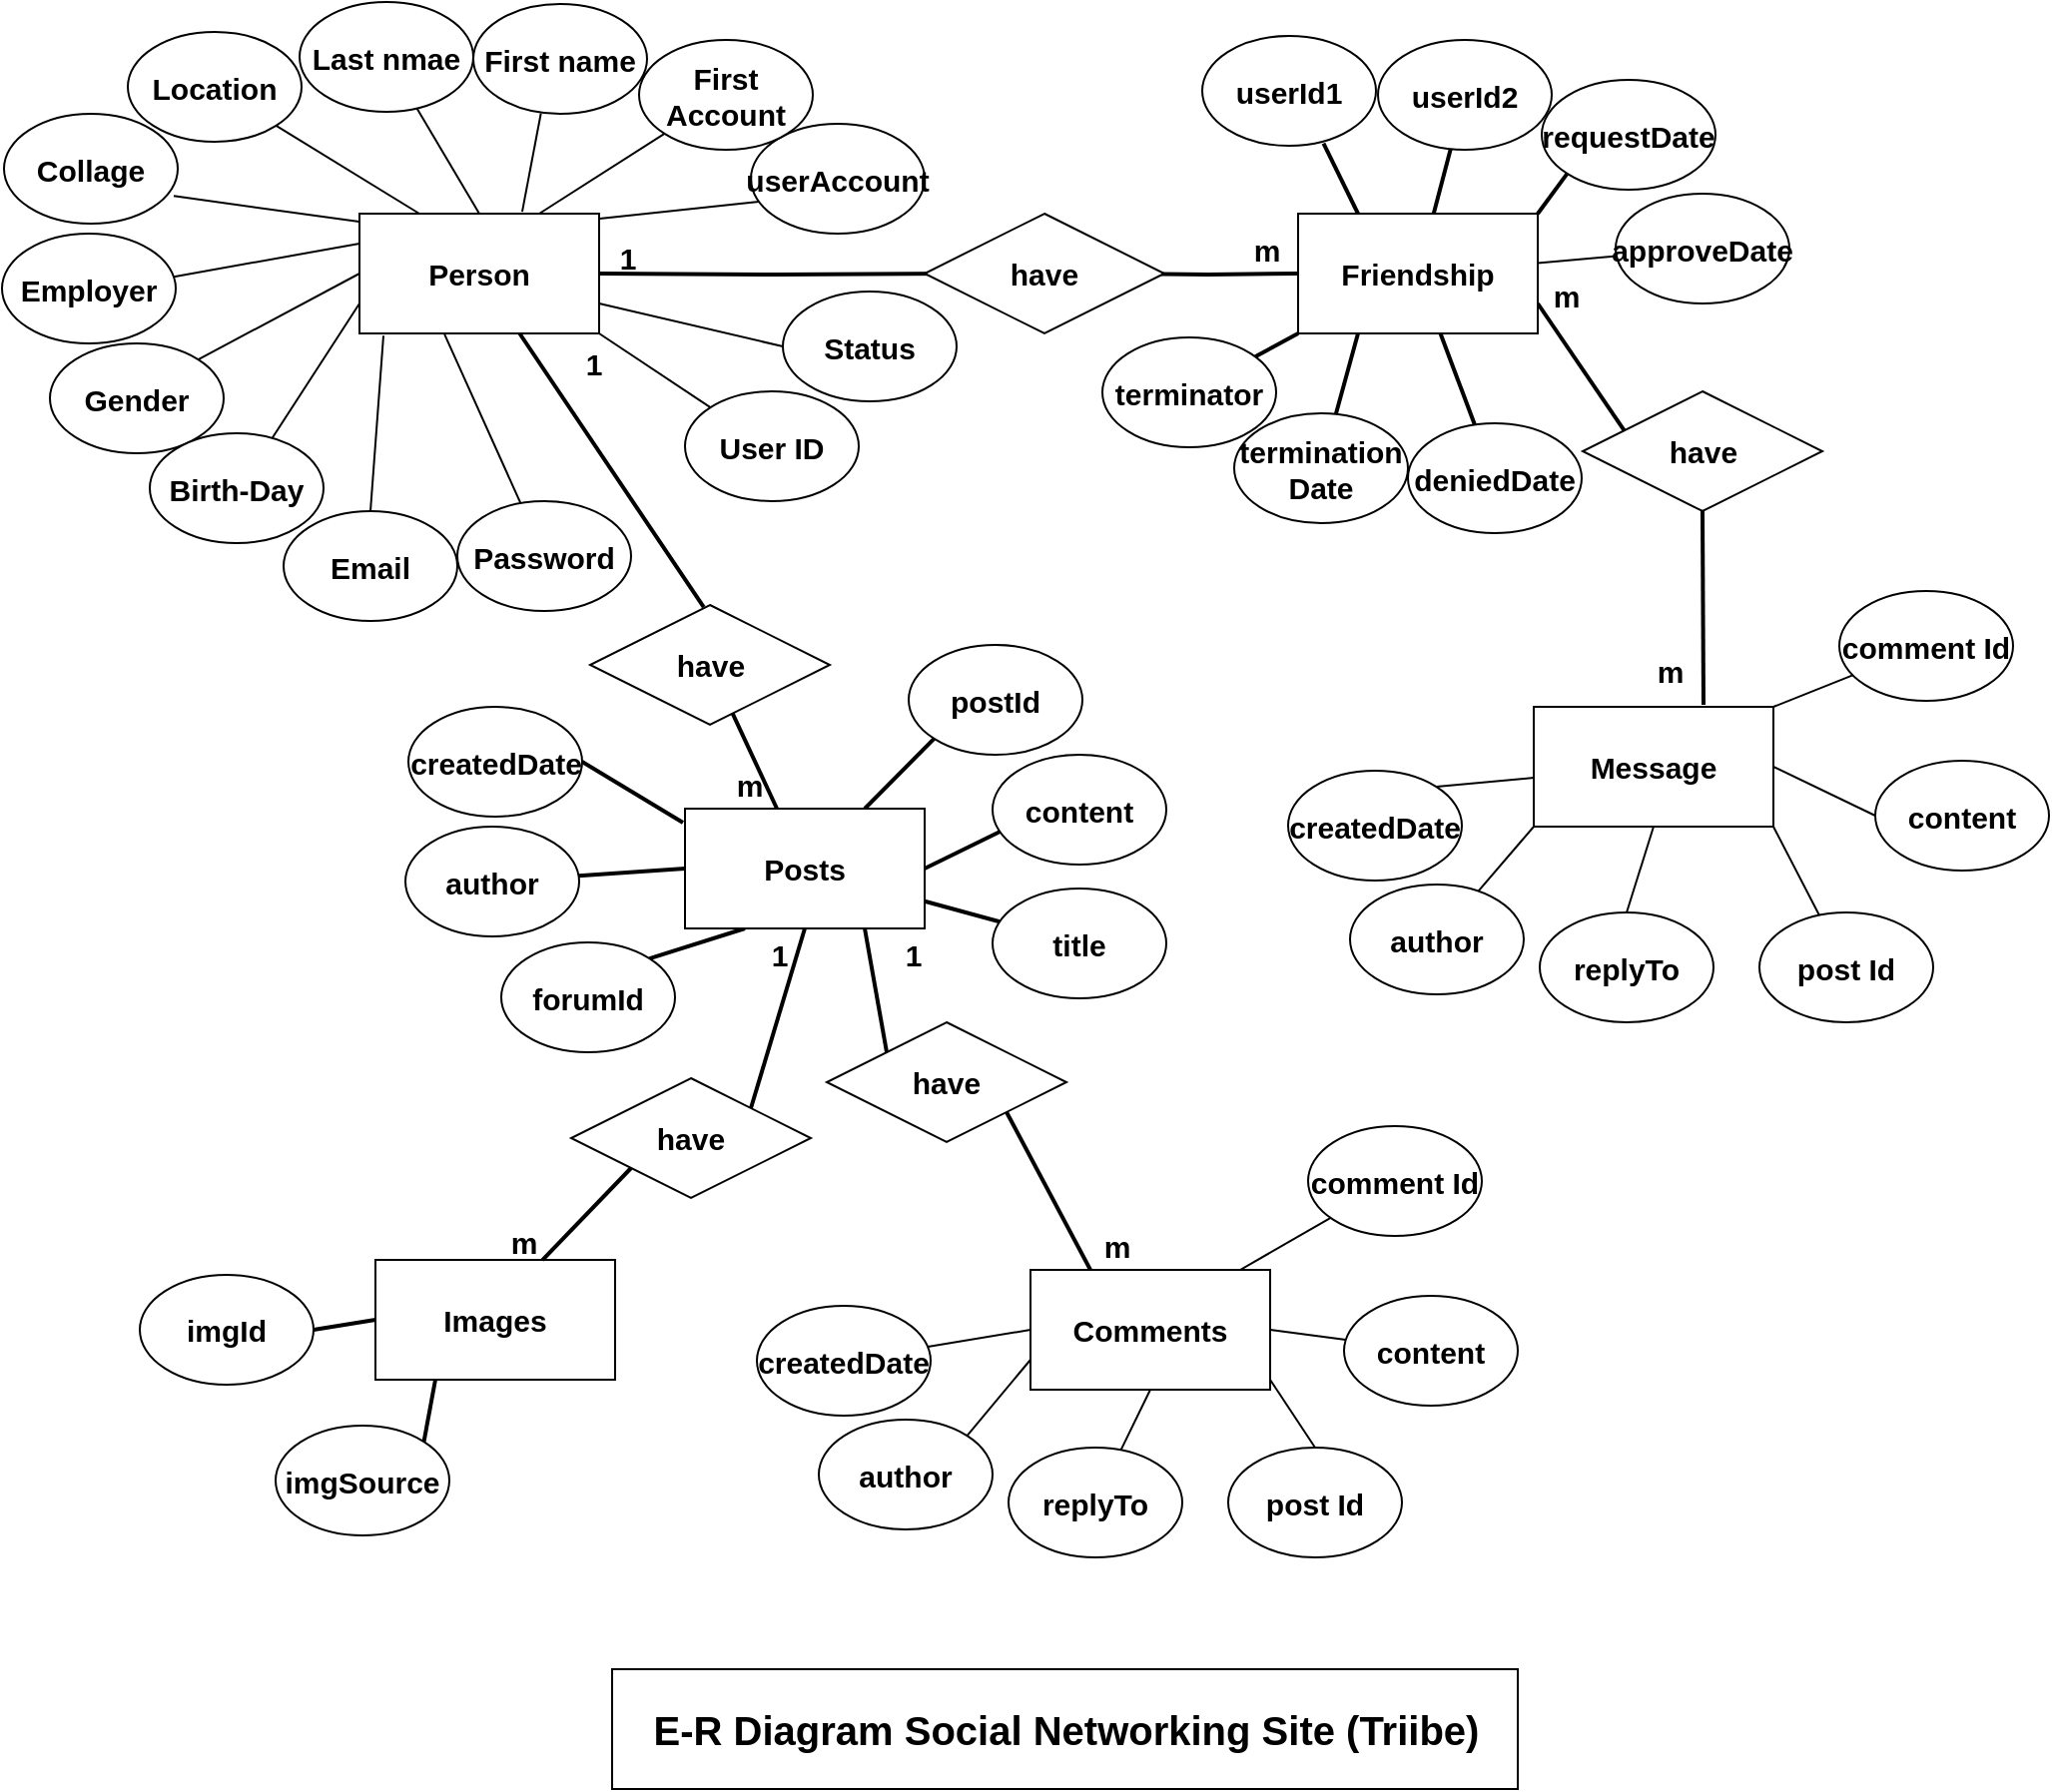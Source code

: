 <mxfile version="18.0.1" type="device"><diagram id="UXWbyssXuoqFjWUP1T5Q" name="Page-1"><mxGraphModel dx="1102" dy="857" grid="0" gridSize="10" guides="1" tooltips="1" connect="1" arrows="1" fold="1" page="1" pageScale="1" pageWidth="850" pageHeight="1100" math="0" shadow="0"><root><mxCell id="0"/><mxCell id="1" parent="0"/><mxCell id="XPXKADdjOZqHU38XjOzr-16" style="edgeStyle=orthogonalEdgeStyle;rounded=0;orthogonalLoop=1;jettySize=auto;html=1;entryX=1;entryY=0.5;entryDx=0;entryDy=0;endArrow=none;endFill=0;fontSize=15;fontStyle=1;strokeWidth=2;" parent="1" target="XPXKADdjOZqHU38XjOzr-2" edge="1"><mxGeometry relative="1" as="geometry"><mxPoint x="541" y="231" as="sourcePoint"/></mxGeometry></mxCell><mxCell id="XPXKADdjOZqHU38XjOzr-17" style="edgeStyle=orthogonalEdgeStyle;rounded=0;orthogonalLoop=1;jettySize=auto;html=1;exitX=1;exitY=0.5;exitDx=0;exitDy=0;entryX=0;entryY=0.5;entryDx=0;entryDy=0;endArrow=none;endFill=0;fontSize=15;fontStyle=1;strokeWidth=2;" parent="1" target="XPXKADdjOZqHU38XjOzr-15" edge="1"><mxGeometry relative="1" as="geometry"><mxPoint x="621" y="231" as="sourcePoint"/></mxGeometry></mxCell><mxCell id="XPXKADdjOZqHU38XjOzr-74" style="edgeStyle=none;rounded=0;orthogonalLoop=1;jettySize=auto;html=1;exitX=1;exitY=1;exitDx=0;exitDy=0;entryX=0;entryY=0;entryDx=0;entryDy=0;fontSize=15;endArrow=none;endFill=0;fontStyle=1" parent="1" source="XPXKADdjOZqHU38XjOzr-2" target="XPXKADdjOZqHU38XjOzr-4" edge="1"><mxGeometry relative="1" as="geometry"/></mxCell><mxCell id="XPXKADdjOZqHU38XjOzr-75" style="edgeStyle=none;rounded=0;orthogonalLoop=1;jettySize=auto;html=1;exitX=1;exitY=0.75;exitDx=0;exitDy=0;entryX=0;entryY=0.5;entryDx=0;entryDy=0;fontSize=15;endArrow=none;endFill=0;fontStyle=1" parent="1" source="XPXKADdjOZqHU38XjOzr-2" target="XPXKADdjOZqHU38XjOzr-6" edge="1"><mxGeometry relative="1" as="geometry"/></mxCell><mxCell id="XPXKADdjOZqHU38XjOzr-76" style="edgeStyle=none;rounded=0;orthogonalLoop=1;jettySize=auto;html=1;exitX=1.002;exitY=0.042;exitDx=0;exitDy=0;entryX=0.046;entryY=0.709;entryDx=0;entryDy=0;entryPerimeter=0;fontSize=15;endArrow=none;endFill=0;exitPerimeter=0;fontStyle=1" parent="1" source="XPXKADdjOZqHU38XjOzr-2" target="XPXKADdjOZqHU38XjOzr-7" edge="1"><mxGeometry relative="1" as="geometry"/></mxCell><mxCell id="XPXKADdjOZqHU38XjOzr-77" style="edgeStyle=none;rounded=0;orthogonalLoop=1;jettySize=auto;html=1;exitX=0.75;exitY=0;exitDx=0;exitDy=0;entryX=0;entryY=1;entryDx=0;entryDy=0;fontSize=15;endArrow=none;endFill=0;fontStyle=1" parent="1" source="XPXKADdjOZqHU38XjOzr-2" target="XPXKADdjOZqHU38XjOzr-8" edge="1"><mxGeometry relative="1" as="geometry"/></mxCell><mxCell id="XPXKADdjOZqHU38XjOzr-78" style="edgeStyle=none;rounded=0;orthogonalLoop=1;jettySize=auto;html=1;exitX=0.679;exitY=-0.016;exitDx=0;exitDy=0;entryX=0.389;entryY=0.996;entryDx=0;entryDy=0;entryPerimeter=0;fontSize=15;endArrow=none;endFill=0;exitPerimeter=0;fontStyle=1" parent="1" source="XPXKADdjOZqHU38XjOzr-2" target="XPXKADdjOZqHU38XjOzr-14" edge="1"><mxGeometry relative="1" as="geometry"/></mxCell><mxCell id="XPXKADdjOZqHU38XjOzr-79" style="edgeStyle=none;rounded=0;orthogonalLoop=1;jettySize=auto;html=1;exitX=0.5;exitY=0;exitDx=0;exitDy=0;fontSize=15;endArrow=none;endFill=0;fontStyle=1" parent="1" source="XPXKADdjOZqHU38XjOzr-2" target="XPXKADdjOZqHU38XjOzr-5" edge="1"><mxGeometry relative="1" as="geometry"/></mxCell><mxCell id="XPXKADdjOZqHU38XjOzr-80" style="edgeStyle=none;rounded=0;orthogonalLoop=1;jettySize=auto;html=1;exitX=0.25;exitY=0;exitDx=0;exitDy=0;entryX=1;entryY=1;entryDx=0;entryDy=0;fontSize=15;endArrow=none;endFill=0;fontStyle=1" parent="1" source="XPXKADdjOZqHU38XjOzr-2" target="XPXKADdjOZqHU38XjOzr-9" edge="1"><mxGeometry relative="1" as="geometry"/></mxCell><mxCell id="XPXKADdjOZqHU38XjOzr-81" style="edgeStyle=none;rounded=0;orthogonalLoop=1;jettySize=auto;html=1;exitX=-0.002;exitY=0.067;exitDx=0;exitDy=0;entryX=0.977;entryY=0.748;entryDx=0;entryDy=0;entryPerimeter=0;fontSize=15;endArrow=none;endFill=0;exitPerimeter=0;fontStyle=1" parent="1" source="XPXKADdjOZqHU38XjOzr-2" target="XPXKADdjOZqHU38XjOzr-3" edge="1"><mxGeometry relative="1" as="geometry"/></mxCell><mxCell id="XPXKADdjOZqHU38XjOzr-82" style="edgeStyle=none;rounded=0;orthogonalLoop=1;jettySize=auto;html=1;exitX=0;exitY=0.25;exitDx=0;exitDy=0;entryX=0.981;entryY=0.395;entryDx=0;entryDy=0;entryPerimeter=0;fontSize=15;endArrow=none;endFill=0;fontStyle=1" parent="1" source="XPXKADdjOZqHU38XjOzr-2" target="XPXKADdjOZqHU38XjOzr-10" edge="1"><mxGeometry relative="1" as="geometry"/></mxCell><mxCell id="XPXKADdjOZqHU38XjOzr-83" style="edgeStyle=none;rounded=0;orthogonalLoop=1;jettySize=auto;html=1;exitX=0;exitY=0.5;exitDx=0;exitDy=0;entryX=1;entryY=0;entryDx=0;entryDy=0;fontSize=15;endArrow=none;endFill=0;fontStyle=1" parent="1" source="XPXKADdjOZqHU38XjOzr-2" target="XPXKADdjOZqHU38XjOzr-11" edge="1"><mxGeometry relative="1" as="geometry"/></mxCell><mxCell id="XPXKADdjOZqHU38XjOzr-84" style="edgeStyle=none;rounded=0;orthogonalLoop=1;jettySize=auto;html=1;exitX=0;exitY=0.75;exitDx=0;exitDy=0;entryX=0.705;entryY=0.043;entryDx=0;entryDy=0;entryPerimeter=0;fontSize=15;endArrow=none;endFill=0;fontStyle=1" parent="1" source="XPXKADdjOZqHU38XjOzr-2" target="XPXKADdjOZqHU38XjOzr-12" edge="1"><mxGeometry relative="1" as="geometry"/></mxCell><mxCell id="XPXKADdjOZqHU38XjOzr-85" style="edgeStyle=none;rounded=0;orthogonalLoop=1;jettySize=auto;html=1;exitX=0.1;exitY=1.019;exitDx=0;exitDy=0;entryX=0.5;entryY=0;entryDx=0;entryDy=0;fontSize=15;endArrow=none;endFill=0;exitPerimeter=0;fontStyle=1" parent="1" source="XPXKADdjOZqHU38XjOzr-2" target="XPXKADdjOZqHU38XjOzr-13" edge="1"><mxGeometry relative="1" as="geometry"/></mxCell><mxCell id="XPXKADdjOZqHU38XjOzr-86" style="edgeStyle=none;rounded=0;orthogonalLoop=1;jettySize=auto;html=1;fontSize=15;endArrow=none;endFill=0;exitX=0.355;exitY=1.008;exitDx=0;exitDy=0;exitPerimeter=0;fontStyle=1" parent="1" source="XPXKADdjOZqHU38XjOzr-2" target="XPXKADdjOZqHU38XjOzr-60" edge="1"><mxGeometry relative="1" as="geometry"/></mxCell><mxCell id="XPXKADdjOZqHU38XjOzr-2" value="Person" style="rounded=0;whiteSpace=wrap;html=1;fontSize=15;fontStyle=1" parent="1" vertex="1"><mxGeometry x="242" y="201" width="120" height="60" as="geometry"/></mxCell><mxCell id="XPXKADdjOZqHU38XjOzr-3" value="Collage" style="ellipse;whiteSpace=wrap;html=1;fontSize=15;fontStyle=1" parent="1" vertex="1"><mxGeometry x="64" y="151" width="87" height="55" as="geometry"/></mxCell><mxCell id="XPXKADdjOZqHU38XjOzr-4" value="User ID" style="ellipse;whiteSpace=wrap;html=1;fontSize=15;fontStyle=1" parent="1" vertex="1"><mxGeometry x="405" y="290" width="87" height="55" as="geometry"/></mxCell><mxCell id="XPXKADdjOZqHU38XjOzr-5" value="Last nmae" style="ellipse;whiteSpace=wrap;html=1;fontSize=15;fontStyle=1" parent="1" vertex="1"><mxGeometry x="212" y="95" width="87" height="55" as="geometry"/></mxCell><mxCell id="XPXKADdjOZqHU38XjOzr-6" value="Status" style="ellipse;whiteSpace=wrap;html=1;fontSize=15;fontStyle=1" parent="1" vertex="1"><mxGeometry x="454" y="240" width="87" height="55" as="geometry"/></mxCell><mxCell id="XPXKADdjOZqHU38XjOzr-7" value="userAccount" style="ellipse;whiteSpace=wrap;html=1;fontSize=15;fontStyle=1" parent="1" vertex="1"><mxGeometry x="438" y="156" width="87" height="55" as="geometry"/></mxCell><mxCell id="XPXKADdjOZqHU38XjOzr-8" value="First Account" style="ellipse;whiteSpace=wrap;html=1;fontSize=15;fontStyle=1" parent="1" vertex="1"><mxGeometry x="382" y="114" width="87" height="55" as="geometry"/></mxCell><mxCell id="XPXKADdjOZqHU38XjOzr-9" value="Location" style="ellipse;whiteSpace=wrap;html=1;fontSize=15;fontStyle=1" parent="1" vertex="1"><mxGeometry x="126" y="110" width="87" height="55" as="geometry"/></mxCell><mxCell id="XPXKADdjOZqHU38XjOzr-10" value="Employer" style="ellipse;whiteSpace=wrap;html=1;fontSize=15;fontStyle=1" parent="1" vertex="1"><mxGeometry x="63" y="211" width="87" height="55" as="geometry"/></mxCell><mxCell id="XPXKADdjOZqHU38XjOzr-11" value="Gender" style="ellipse;whiteSpace=wrap;html=1;fontSize=15;fontStyle=1" parent="1" vertex="1"><mxGeometry x="87" y="266" width="87" height="55" as="geometry"/></mxCell><mxCell id="XPXKADdjOZqHU38XjOzr-12" value="Birth-Day" style="ellipse;whiteSpace=wrap;html=1;fontSize=15;fontStyle=1" parent="1" vertex="1"><mxGeometry x="137" y="311" width="87" height="55" as="geometry"/></mxCell><mxCell id="XPXKADdjOZqHU38XjOzr-13" value="Email" style="ellipse;whiteSpace=wrap;html=1;fontSize=15;fontStyle=1" parent="1" vertex="1"><mxGeometry x="204" y="350" width="87" height="55" as="geometry"/></mxCell><mxCell id="XPXKADdjOZqHU38XjOzr-14" value="First name" style="ellipse;whiteSpace=wrap;html=1;fontSize=15;fontStyle=1" parent="1" vertex="1"><mxGeometry x="299" y="96" width="87" height="55" as="geometry"/></mxCell><mxCell id="XPXKADdjOZqHU38XjOzr-29" style="rounded=0;orthogonalLoop=1;jettySize=auto;html=1;exitX=1;exitY=0.75;exitDx=0;exitDy=0;entryX=0.183;entryY=0.356;entryDx=0;entryDy=0;entryPerimeter=0;fontSize=15;endArrow=none;endFill=0;strokeWidth=2;fontStyle=1" parent="1" source="XPXKADdjOZqHU38XjOzr-15" target="XPXKADdjOZqHU38XjOzr-28" edge="1"><mxGeometry relative="1" as="geometry"/></mxCell><mxCell id="XPXKADdjOZqHU38XjOzr-38" value="" style="edgeStyle=none;rounded=0;orthogonalLoop=1;jettySize=auto;html=1;fontSize=15;endArrow=none;endFill=0;fontStyle=1" parent="1" source="XPXKADdjOZqHU38XjOzr-15" target="XPXKADdjOZqHU38XjOzr-23" edge="1"><mxGeometry relative="1" as="geometry"/></mxCell><mxCell id="XPXKADdjOZqHU38XjOzr-87" style="edgeStyle=none;rounded=0;orthogonalLoop=1;jettySize=auto;html=1;exitX=1;exitY=0;exitDx=0;exitDy=0;entryX=0;entryY=1;entryDx=0;entryDy=0;fontSize=15;endArrow=none;endFill=0;strokeWidth=2;fontStyle=1" parent="1" source="XPXKADdjOZqHU38XjOzr-15" target="XPXKADdjOZqHU38XjOzr-22" edge="1"><mxGeometry relative="1" as="geometry"/></mxCell><mxCell id="XPXKADdjOZqHU38XjOzr-88" style="edgeStyle=none;rounded=0;orthogonalLoop=1;jettySize=auto;html=1;fontSize=15;endArrow=none;endFill=0;strokeWidth=2;fontStyle=1" parent="1" source="XPXKADdjOZqHU38XjOzr-15" target="XPXKADdjOZqHU38XjOzr-21" edge="1"><mxGeometry relative="1" as="geometry"/></mxCell><mxCell id="XPXKADdjOZqHU38XjOzr-89" style="edgeStyle=none;rounded=0;orthogonalLoop=1;jettySize=auto;html=1;exitX=0.25;exitY=0;exitDx=0;exitDy=0;entryX=0.698;entryY=0.979;entryDx=0;entryDy=0;entryPerimeter=0;fontSize=15;endArrow=none;endFill=0;strokeWidth=2;fontStyle=1" parent="1" source="XPXKADdjOZqHU38XjOzr-15" target="XPXKADdjOZqHU38XjOzr-19" edge="1"><mxGeometry relative="1" as="geometry"/></mxCell><mxCell id="XPXKADdjOZqHU38XjOzr-90" style="edgeStyle=none;rounded=0;orthogonalLoop=1;jettySize=auto;html=1;exitX=0;exitY=1;exitDx=0;exitDy=0;fontSize=15;endArrow=none;endFill=0;strokeWidth=2;fontStyle=1" parent="1" source="XPXKADdjOZqHU38XjOzr-15" target="XPXKADdjOZqHU38XjOzr-20" edge="1"><mxGeometry relative="1" as="geometry"/></mxCell><mxCell id="XPXKADdjOZqHU38XjOzr-91" style="edgeStyle=none;rounded=0;orthogonalLoop=1;jettySize=auto;html=1;exitX=0.25;exitY=1;exitDx=0;exitDy=0;fontSize=15;endArrow=none;endFill=0;strokeWidth=2;fontStyle=1" parent="1" source="XPXKADdjOZqHU38XjOzr-15" target="XPXKADdjOZqHU38XjOzr-25" edge="1"><mxGeometry relative="1" as="geometry"/></mxCell><mxCell id="XPXKADdjOZqHU38XjOzr-92" style="edgeStyle=none;rounded=0;orthogonalLoop=1;jettySize=auto;html=1;fontSize=15;endArrow=none;endFill=0;strokeWidth=2;fontStyle=1" parent="1" source="XPXKADdjOZqHU38XjOzr-15" target="XPXKADdjOZqHU38XjOzr-24" edge="1"><mxGeometry relative="1" as="geometry"/></mxCell><mxCell id="XPXKADdjOZqHU38XjOzr-15" value="Friendship" style="rounded=0;whiteSpace=wrap;html=1;fontSize=15;fontStyle=1" parent="1" vertex="1"><mxGeometry x="712" y="201" width="120" height="60" as="geometry"/></mxCell><mxCell id="XPXKADdjOZqHU38XjOzr-18" value="1" style="text;html=1;resizable=0;autosize=1;align=center;verticalAlign=middle;points=[];fillColor=none;strokeColor=none;rounded=0;fontSize=15;fontStyle=1" parent="1" vertex="1"><mxGeometry x="367" y="212" width="18" height="22" as="geometry"/></mxCell><mxCell id="XPXKADdjOZqHU38XjOzr-19" value="userId1" style="ellipse;whiteSpace=wrap;html=1;fontSize=15;fontStyle=1" parent="1" vertex="1"><mxGeometry x="664" y="112" width="87" height="55" as="geometry"/></mxCell><mxCell id="XPXKADdjOZqHU38XjOzr-20" value="terminator" style="ellipse;whiteSpace=wrap;html=1;fontSize=15;fontStyle=1" parent="1" vertex="1"><mxGeometry x="614" y="263" width="87" height="55" as="geometry"/></mxCell><mxCell id="XPXKADdjOZqHU38XjOzr-21" value="userId2" style="ellipse;whiteSpace=wrap;html=1;fontSize=15;fontStyle=1" parent="1" vertex="1"><mxGeometry x="752" y="114" width="87" height="55" as="geometry"/></mxCell><mxCell id="XPXKADdjOZqHU38XjOzr-22" value="requestDate" style="ellipse;whiteSpace=wrap;html=1;fontSize=15;fontStyle=1" parent="1" vertex="1"><mxGeometry x="834" y="134" width="87" height="55" as="geometry"/></mxCell><mxCell id="XPXKADdjOZqHU38XjOzr-23" value="approveDate" style="ellipse;whiteSpace=wrap;html=1;fontSize=15;fontStyle=1" parent="1" vertex="1"><mxGeometry x="871" y="191" width="87" height="55" as="geometry"/></mxCell><mxCell id="XPXKADdjOZqHU38XjOzr-24" value="deniedDate" style="ellipse;whiteSpace=wrap;html=1;fontSize=15;fontStyle=1" parent="1" vertex="1"><mxGeometry x="767" y="306" width="87" height="55" as="geometry"/></mxCell><mxCell id="XPXKADdjOZqHU38XjOzr-25" value="termination&lt;br style=&quot;font-size: 15px;&quot;&gt;Date" style="ellipse;whiteSpace=wrap;html=1;fontSize=15;fontStyle=1" parent="1" vertex="1"><mxGeometry x="680" y="301" width="87" height="55" as="geometry"/></mxCell><mxCell id="XPXKADdjOZqHU38XjOzr-68" style="edgeStyle=none;rounded=0;orthogonalLoop=1;jettySize=auto;html=1;exitX=1;exitY=0;exitDx=0;exitDy=0;fontSize=15;endArrow=none;endFill=0;fontStyle=1" parent="1" source="XPXKADdjOZqHU38XjOzr-26" target="XPXKADdjOZqHU38XjOzr-62" edge="1"><mxGeometry relative="1" as="geometry"/></mxCell><mxCell id="XPXKADdjOZqHU38XjOzr-69" style="edgeStyle=none;rounded=0;orthogonalLoop=1;jettySize=auto;html=1;exitX=1;exitY=0.5;exitDx=0;exitDy=0;entryX=0;entryY=0.5;entryDx=0;entryDy=0;fontSize=15;endArrow=none;endFill=0;fontStyle=1" parent="1" source="XPXKADdjOZqHU38XjOzr-26" target="XPXKADdjOZqHU38XjOzr-63" edge="1"><mxGeometry relative="1" as="geometry"/></mxCell><mxCell id="XPXKADdjOZqHU38XjOzr-70" style="edgeStyle=none;rounded=0;orthogonalLoop=1;jettySize=auto;html=1;exitX=1;exitY=1;exitDx=0;exitDy=0;fontSize=15;endArrow=none;endFill=0;fontStyle=1" parent="1" source="XPXKADdjOZqHU38XjOzr-26" target="XPXKADdjOZqHU38XjOzr-64" edge="1"><mxGeometry relative="1" as="geometry"/></mxCell><mxCell id="XPXKADdjOZqHU38XjOzr-71" style="edgeStyle=none;rounded=0;orthogonalLoop=1;jettySize=auto;html=1;exitX=0.5;exitY=1;exitDx=0;exitDy=0;entryX=0.5;entryY=0;entryDx=0;entryDy=0;fontSize=15;endArrow=none;endFill=0;fontStyle=1" parent="1" source="XPXKADdjOZqHU38XjOzr-26" target="XPXKADdjOZqHU38XjOzr-65" edge="1"><mxGeometry relative="1" as="geometry"/></mxCell><mxCell id="XPXKADdjOZqHU38XjOzr-72" style="edgeStyle=none;rounded=0;orthogonalLoop=1;jettySize=auto;html=1;exitX=0;exitY=1;exitDx=0;exitDy=0;fontSize=15;endArrow=none;endFill=0;fontStyle=1" parent="1" source="XPXKADdjOZqHU38XjOzr-26" target="XPXKADdjOZqHU38XjOzr-66" edge="1"><mxGeometry relative="1" as="geometry"/></mxCell><mxCell id="XPXKADdjOZqHU38XjOzr-73" style="edgeStyle=none;rounded=0;orthogonalLoop=1;jettySize=auto;html=1;entryX=1;entryY=0;entryDx=0;entryDy=0;fontSize=15;endArrow=none;endFill=0;fontStyle=1" parent="1" source="XPXKADdjOZqHU38XjOzr-26" target="XPXKADdjOZqHU38XjOzr-67" edge="1"><mxGeometry relative="1" as="geometry"/></mxCell><mxCell id="XPXKADdjOZqHU38XjOzr-26" value="Message" style="rounded=0;whiteSpace=wrap;html=1;fontSize=15;fontStyle=1" parent="1" vertex="1"><mxGeometry x="830" y="448" width="120" height="60" as="geometry"/></mxCell><mxCell id="XPXKADdjOZqHU38XjOzr-27" value="have" style="shape=rhombus;perimeter=rhombusPerimeter;whiteSpace=wrap;html=1;align=center;fontSize=15;fontStyle=1" parent="1" vertex="1"><mxGeometry x="525" y="201" width="120" height="60" as="geometry"/></mxCell><mxCell id="XPXKADdjOZqHU38XjOzr-30" style="edgeStyle=none;rounded=0;orthogonalLoop=1;jettySize=auto;html=1;exitX=0.5;exitY=1;exitDx=0;exitDy=0;fontSize=15;endArrow=none;endFill=0;strokeWidth=2;fontStyle=1" parent="1" source="XPXKADdjOZqHU38XjOzr-28" edge="1"><mxGeometry relative="1" as="geometry"><mxPoint x="915" y="447" as="targetPoint"/></mxGeometry></mxCell><mxCell id="XPXKADdjOZqHU38XjOzr-28" value="have" style="shape=rhombus;perimeter=rhombusPerimeter;whiteSpace=wrap;html=1;align=center;fontSize=15;fontStyle=1" parent="1" vertex="1"><mxGeometry x="854.5" y="290" width="120" height="60" as="geometry"/></mxCell><mxCell id="XPXKADdjOZqHU38XjOzr-31" value="m" style="text;html=1;resizable=0;autosize=1;align=center;verticalAlign=middle;points=[];fillColor=none;strokeColor=none;rounded=0;fontSize=15;fontStyle=1" parent="1" vertex="1"><mxGeometry x="834" y="230.5" width="23" height="22" as="geometry"/></mxCell><mxCell id="XPXKADdjOZqHU38XjOzr-35" style="edgeStyle=none;rounded=0;orthogonalLoop=1;jettySize=auto;html=1;exitX=0.75;exitY=1;exitDx=0;exitDy=0;entryX=0;entryY=0;entryDx=0;entryDy=0;fontSize=15;endArrow=none;endFill=0;strokeWidth=2;fontStyle=1" parent="1" source="XPXKADdjOZqHU38XjOzr-32" target="XPXKADdjOZqHU38XjOzr-34" edge="1"><mxGeometry relative="1" as="geometry"/></mxCell><mxCell id="XPXKADdjOZqHU38XjOzr-59" style="edgeStyle=none;rounded=0;orthogonalLoop=1;jettySize=auto;html=1;fontSize=15;endArrow=none;endFill=0;strokeWidth=2;fontStyle=1" parent="1" source="XPXKADdjOZqHU38XjOzr-32" target="XPXKADdjOZqHU38XjOzr-57" edge="1"><mxGeometry relative="1" as="geometry"/></mxCell><mxCell id="XPXKADdjOZqHU38XjOzr-99" style="edgeStyle=none;rounded=0;orthogonalLoop=1;jettySize=auto;html=1;exitX=0.75;exitY=0;exitDx=0;exitDy=0;entryX=0;entryY=1;entryDx=0;entryDy=0;fontSize=15;endArrow=none;endFill=0;strokeWidth=2;fontStyle=1" parent="1" source="XPXKADdjOZqHU38XjOzr-32" target="XPXKADdjOZqHU38XjOzr-93" edge="1"><mxGeometry relative="1" as="geometry"/></mxCell><mxCell id="XPXKADdjOZqHU38XjOzr-100" value="" style="edgeStyle=none;rounded=0;orthogonalLoop=1;jettySize=auto;html=1;fontSize=15;endArrow=none;endFill=0;strokeWidth=2;fontStyle=1" parent="1" source="XPXKADdjOZqHU38XjOzr-32" target="XPXKADdjOZqHU38XjOzr-95" edge="1"><mxGeometry relative="1" as="geometry"/></mxCell><mxCell id="XPXKADdjOZqHU38XjOzr-103" style="edgeStyle=none;rounded=0;orthogonalLoop=1;jettySize=auto;html=1;exitX=1;exitY=0.5;exitDx=0;exitDy=0;entryX=0.049;entryY=0.696;entryDx=0;entryDy=0;entryPerimeter=0;fontSize=15;endArrow=none;endFill=0;strokeWidth=2;fontStyle=1" parent="1" source="XPXKADdjOZqHU38XjOzr-32" target="XPXKADdjOZqHU38XjOzr-94" edge="1"><mxGeometry relative="1" as="geometry"/></mxCell><mxCell id="XPXKADdjOZqHU38XjOzr-104" style="edgeStyle=none;rounded=0;orthogonalLoop=1;jettySize=auto;html=1;exitX=0.25;exitY=1;exitDx=0;exitDy=0;entryX=1;entryY=0;entryDx=0;entryDy=0;fontSize=15;endArrow=none;endFill=0;strokeWidth=2;fontStyle=1" parent="1" source="XPXKADdjOZqHU38XjOzr-32" target="XPXKADdjOZqHU38XjOzr-96" edge="1"><mxGeometry relative="1" as="geometry"/></mxCell><mxCell id="XPXKADdjOZqHU38XjOzr-105" style="edgeStyle=none;rounded=0;orthogonalLoop=1;jettySize=auto;html=1;exitX=0;exitY=0.5;exitDx=0;exitDy=0;fontSize=15;endArrow=none;endFill=0;strokeWidth=2;fontStyle=1" parent="1" source="XPXKADdjOZqHU38XjOzr-32" target="XPXKADdjOZqHU38XjOzr-97" edge="1"><mxGeometry relative="1" as="geometry"/></mxCell><mxCell id="XPXKADdjOZqHU38XjOzr-106" style="edgeStyle=none;rounded=0;orthogonalLoop=1;jettySize=auto;html=1;entryX=1;entryY=0.5;entryDx=0;entryDy=0;fontSize=15;endArrow=none;endFill=0;strokeWidth=2;fontStyle=1" parent="1" target="XPXKADdjOZqHU38XjOzr-98" edge="1"><mxGeometry relative="1" as="geometry"><mxPoint x="404" y="506" as="sourcePoint"/></mxGeometry></mxCell><mxCell id="XPXKADdjOZqHU38XjOzr-110" style="edgeStyle=none;rounded=0;orthogonalLoop=1;jettySize=auto;html=1;exitX=0.5;exitY=1;exitDx=0;exitDy=0;entryX=1;entryY=0;entryDx=0;entryDy=0;fontSize=15;endArrow=none;endFill=0;strokeWidth=2;fontStyle=1" parent="1" source="XPXKADdjOZqHU38XjOzr-32" target="XPXKADdjOZqHU38XjOzr-109" edge="1"><mxGeometry relative="1" as="geometry"/></mxCell><mxCell id="XPXKADdjOZqHU38XjOzr-32" value="Posts" style="rounded=0;whiteSpace=wrap;html=1;fontSize=15;fontStyle=1" parent="1" vertex="1"><mxGeometry x="405" y="499" width="120" height="60" as="geometry"/></mxCell><mxCell id="XPXKADdjOZqHU38XjOzr-37" style="edgeStyle=none;rounded=0;orthogonalLoop=1;jettySize=auto;html=1;exitX=1;exitY=1;exitDx=0;exitDy=0;entryX=0.25;entryY=0;entryDx=0;entryDy=0;fontSize=15;endArrow=none;endFill=0;strokeWidth=2;fontStyle=1" parent="1" source="XPXKADdjOZqHU38XjOzr-34" target="XPXKADdjOZqHU38XjOzr-36" edge="1"><mxGeometry relative="1" as="geometry"/></mxCell><mxCell id="XPXKADdjOZqHU38XjOzr-34" value="have" style="shape=rhombus;perimeter=rhombusPerimeter;whiteSpace=wrap;html=1;align=center;fontSize=15;fontStyle=1" parent="1" vertex="1"><mxGeometry x="476" y="606" width="120" height="60" as="geometry"/></mxCell><mxCell id="XPXKADdjOZqHU38XjOzr-36" value="Comments" style="rounded=0;whiteSpace=wrap;html=1;fontSize=15;fontStyle=1" parent="1" vertex="1"><mxGeometry x="578" y="730" width="120" height="60" as="geometry"/></mxCell><mxCell id="XPXKADdjOZqHU38XjOzr-39" value="m" style="text;html=1;resizable=0;autosize=1;align=center;verticalAlign=middle;points=[];fillColor=none;strokeColor=none;rounded=0;fontSize=15;fontStyle=1" parent="1" vertex="1"><mxGeometry x="609" y="707" width="23" height="22" as="geometry"/></mxCell><mxCell id="XPXKADdjOZqHU38XjOzr-40" value="1" style="text;html=1;resizable=0;autosize=1;align=center;verticalAlign=middle;points=[];fillColor=none;strokeColor=none;rounded=0;fontSize=15;fontStyle=1" parent="1" vertex="1"><mxGeometry x="510" y="561" width="18" height="22" as="geometry"/></mxCell><mxCell id="XPXKADdjOZqHU38XjOzr-41" value="1" style="text;html=1;resizable=0;autosize=1;align=center;verticalAlign=middle;points=[];fillColor=none;strokeColor=none;rounded=0;fontSize=15;fontStyle=1" parent="1" vertex="1"><mxGeometry x="350" y="265" width="18" height="22" as="geometry"/></mxCell><mxCell id="XPXKADdjOZqHU38XjOzr-42" value="m" style="text;html=1;resizable=0;autosize=1;align=center;verticalAlign=middle;points=[];fillColor=none;strokeColor=none;rounded=0;fontSize=15;fontStyle=1" parent="1" vertex="1"><mxGeometry x="425" y="476" width="23" height="22" as="geometry"/></mxCell><mxCell id="XPXKADdjOZqHU38XjOzr-54" style="edgeStyle=none;rounded=0;orthogonalLoop=1;jettySize=auto;html=1;entryX=0.875;entryY=0;entryDx=0;entryDy=0;entryPerimeter=0;fontSize=15;endArrow=none;endFill=0;fontStyle=1" parent="1" source="XPXKADdjOZqHU38XjOzr-44" target="XPXKADdjOZqHU38XjOzr-36" edge="1"><mxGeometry relative="1" as="geometry"/></mxCell><mxCell id="XPXKADdjOZqHU38XjOzr-44" value="comment Id" style="ellipse;whiteSpace=wrap;html=1;fontSize=15;fontStyle=1" parent="1" vertex="1"><mxGeometry x="717" y="658" width="87" height="55" as="geometry"/></mxCell><mxCell id="XPXKADdjOZqHU38XjOzr-53" style="edgeStyle=none;rounded=0;orthogonalLoop=1;jettySize=auto;html=1;entryX=1;entryY=0.5;entryDx=0;entryDy=0;fontSize=15;endArrow=none;endFill=0;fontStyle=1" parent="1" source="XPXKADdjOZqHU38XjOzr-45" target="XPXKADdjOZqHU38XjOzr-36" edge="1"><mxGeometry relative="1" as="geometry"/></mxCell><mxCell id="XPXKADdjOZqHU38XjOzr-45" value="content" style="ellipse;whiteSpace=wrap;html=1;fontSize=15;fontStyle=1" parent="1" vertex="1"><mxGeometry x="735" y="743" width="87" height="55" as="geometry"/></mxCell><mxCell id="XPXKADdjOZqHU38XjOzr-51" style="edgeStyle=none;rounded=0;orthogonalLoop=1;jettySize=auto;html=1;exitX=0.5;exitY=0;exitDx=0;exitDy=0;fontSize=15;endArrow=none;endFill=0;fontStyle=1" parent="1" source="XPXKADdjOZqHU38XjOzr-46" edge="1"><mxGeometry relative="1" as="geometry"><mxPoint x="698" y="785" as="targetPoint"/></mxGeometry></mxCell><mxCell id="XPXKADdjOZqHU38XjOzr-46" value="post Id" style="ellipse;whiteSpace=wrap;html=1;fontSize=15;fontStyle=1" parent="1" vertex="1"><mxGeometry x="677" y="819" width="87" height="55" as="geometry"/></mxCell><mxCell id="XPXKADdjOZqHU38XjOzr-55" style="edgeStyle=none;rounded=0;orthogonalLoop=1;jettySize=auto;html=1;entryX=0.5;entryY=1;entryDx=0;entryDy=0;fontSize=15;endArrow=none;endFill=0;fontStyle=1" parent="1" source="XPXKADdjOZqHU38XjOzr-47" target="XPXKADdjOZqHU38XjOzr-36" edge="1"><mxGeometry relative="1" as="geometry"/></mxCell><mxCell id="XPXKADdjOZqHU38XjOzr-47" value="replyTo" style="ellipse;whiteSpace=wrap;html=1;fontSize=15;fontStyle=1" parent="1" vertex="1"><mxGeometry x="567" y="819" width="87" height="55" as="geometry"/></mxCell><mxCell id="XPXKADdjOZqHU38XjOzr-50" style="edgeStyle=none;rounded=0;orthogonalLoop=1;jettySize=auto;html=1;exitX=1;exitY=0;exitDx=0;exitDy=0;entryX=0;entryY=0.75;entryDx=0;entryDy=0;fontSize=15;endArrow=none;endFill=0;fontStyle=1" parent="1" source="XPXKADdjOZqHU38XjOzr-48" target="XPXKADdjOZqHU38XjOzr-36" edge="1"><mxGeometry relative="1" as="geometry"/></mxCell><mxCell id="XPXKADdjOZqHU38XjOzr-48" value="author" style="ellipse;whiteSpace=wrap;html=1;fontSize=15;fontStyle=1" parent="1" vertex="1"><mxGeometry x="472" y="805" width="87" height="55" as="geometry"/></mxCell><mxCell id="XPXKADdjOZqHU38XjOzr-56" style="edgeStyle=none;rounded=0;orthogonalLoop=1;jettySize=auto;html=1;entryX=0;entryY=0.5;entryDx=0;entryDy=0;fontSize=15;endArrow=none;endFill=0;fontStyle=1" parent="1" source="XPXKADdjOZqHU38XjOzr-49" target="XPXKADdjOZqHU38XjOzr-36" edge="1"><mxGeometry relative="1" as="geometry"/></mxCell><mxCell id="XPXKADdjOZqHU38XjOzr-49" value="createdDate" style="ellipse;whiteSpace=wrap;html=1;fontSize=15;fontStyle=1" parent="1" vertex="1"><mxGeometry x="441" y="748" width="87" height="55" as="geometry"/></mxCell><mxCell id="XPXKADdjOZqHU38XjOzr-58" style="edgeStyle=none;rounded=0;orthogonalLoop=1;jettySize=auto;html=1;fontSize=15;endArrow=none;endFill=0;exitX=0.474;exitY=0.018;exitDx=0;exitDy=0;exitPerimeter=0;strokeWidth=2;fontStyle=1" parent="1" source="XPXKADdjOZqHU38XjOzr-57" target="XPXKADdjOZqHU38XjOzr-2" edge="1"><mxGeometry relative="1" as="geometry"/></mxCell><mxCell id="XPXKADdjOZqHU38XjOzr-57" value="have" style="shape=rhombus;perimeter=rhombusPerimeter;whiteSpace=wrap;html=1;align=center;fontSize=15;fontStyle=1" parent="1" vertex="1"><mxGeometry x="357.5" y="397" width="120" height="60" as="geometry"/></mxCell><mxCell id="XPXKADdjOZqHU38XjOzr-60" value="Password" style="ellipse;whiteSpace=wrap;html=1;fontSize=15;fontStyle=1" parent="1" vertex="1"><mxGeometry x="291" y="345" width="87" height="55" as="geometry"/></mxCell><mxCell id="XPXKADdjOZqHU38XjOzr-61" value="m" style="text;html=1;resizable=0;autosize=1;align=center;verticalAlign=middle;points=[];fillColor=none;strokeColor=none;rounded=0;fontSize=15;fontStyle=1" parent="1" vertex="1"><mxGeometry x="886" y="419" width="23" height="22" as="geometry"/></mxCell><mxCell id="XPXKADdjOZqHU38XjOzr-62" value="comment Id" style="ellipse;whiteSpace=wrap;html=1;fontSize=15;fontStyle=1" parent="1" vertex="1"><mxGeometry x="983" y="390" width="87" height="55" as="geometry"/></mxCell><mxCell id="XPXKADdjOZqHU38XjOzr-63" value="content" style="ellipse;whiteSpace=wrap;html=1;fontSize=15;fontStyle=1" parent="1" vertex="1"><mxGeometry x="1001" y="475" width="87" height="55" as="geometry"/></mxCell><mxCell id="XPXKADdjOZqHU38XjOzr-64" value="post Id" style="ellipse;whiteSpace=wrap;html=1;fontSize=15;fontStyle=1" parent="1" vertex="1"><mxGeometry x="943" y="551" width="87" height="55" as="geometry"/></mxCell><mxCell id="XPXKADdjOZqHU38XjOzr-65" value="replyTo" style="ellipse;whiteSpace=wrap;html=1;fontSize=15;fontStyle=1" parent="1" vertex="1"><mxGeometry x="833" y="551" width="87" height="55" as="geometry"/></mxCell><mxCell id="XPXKADdjOZqHU38XjOzr-66" value="author" style="ellipse;whiteSpace=wrap;html=1;fontSize=15;fontStyle=1" parent="1" vertex="1"><mxGeometry x="738" y="537" width="87" height="55" as="geometry"/></mxCell><mxCell id="XPXKADdjOZqHU38XjOzr-67" value="createdDate" style="ellipse;whiteSpace=wrap;html=1;fontSize=15;fontStyle=1" parent="1" vertex="1"><mxGeometry x="707" y="480" width="87" height="55" as="geometry"/></mxCell><mxCell id="XPXKADdjOZqHU38XjOzr-93" value="postId" style="ellipse;whiteSpace=wrap;html=1;fontSize=15;fontStyle=1" parent="1" vertex="1"><mxGeometry x="517" y="417" width="87" height="55" as="geometry"/></mxCell><mxCell id="XPXKADdjOZqHU38XjOzr-94" value="content" style="ellipse;whiteSpace=wrap;html=1;fontSize=15;fontStyle=1" parent="1" vertex="1"><mxGeometry x="559" y="472" width="87" height="55" as="geometry"/></mxCell><mxCell id="XPXKADdjOZqHU38XjOzr-95" value="title" style="ellipse;whiteSpace=wrap;html=1;fontSize=15;fontStyle=1" parent="1" vertex="1"><mxGeometry x="559" y="539" width="87" height="55" as="geometry"/></mxCell><mxCell id="XPXKADdjOZqHU38XjOzr-96" value="forumId" style="ellipse;whiteSpace=wrap;html=1;fontSize=15;fontStyle=1" parent="1" vertex="1"><mxGeometry x="313" y="566" width="87" height="55" as="geometry"/></mxCell><mxCell id="XPXKADdjOZqHU38XjOzr-97" value="author" style="ellipse;whiteSpace=wrap;html=1;fontSize=15;fontStyle=1" parent="1" vertex="1"><mxGeometry x="265" y="508" width="87" height="55" as="geometry"/></mxCell><mxCell id="XPXKADdjOZqHU38XjOzr-98" value="createdDate" style="ellipse;whiteSpace=wrap;html=1;fontSize=15;fontStyle=1" parent="1" vertex="1"><mxGeometry x="266.5" y="448" width="87" height="55" as="geometry"/></mxCell><mxCell id="XPXKADdjOZqHU38XjOzr-114" style="edgeStyle=none;rounded=0;orthogonalLoop=1;jettySize=auto;html=1;exitX=0.25;exitY=1;exitDx=0;exitDy=0;entryX=1;entryY=0;entryDx=0;entryDy=0;fontSize=15;endArrow=none;endFill=0;strokeWidth=2;fontStyle=1" parent="1" source="XPXKADdjOZqHU38XjOzr-107" target="XPXKADdjOZqHU38XjOzr-113" edge="1"><mxGeometry relative="1" as="geometry"/></mxCell><mxCell id="XPXKADdjOZqHU38XjOzr-115" style="edgeStyle=none;rounded=0;orthogonalLoop=1;jettySize=auto;html=1;exitX=0;exitY=0.5;exitDx=0;exitDy=0;entryX=1;entryY=0.5;entryDx=0;entryDy=0;fontSize=15;endArrow=none;endFill=0;strokeWidth=2;fontStyle=1" parent="1" source="XPXKADdjOZqHU38XjOzr-107" target="XPXKADdjOZqHU38XjOzr-112" edge="1"><mxGeometry relative="1" as="geometry"/></mxCell><mxCell id="XPXKADdjOZqHU38XjOzr-107" value="Images" style="rounded=0;whiteSpace=wrap;html=1;fontSize=15;fontStyle=1" parent="1" vertex="1"><mxGeometry x="250" y="725" width="120" height="60" as="geometry"/></mxCell><mxCell id="XPXKADdjOZqHU38XjOzr-111" style="edgeStyle=none;rounded=0;orthogonalLoop=1;jettySize=auto;html=1;exitX=0;exitY=1;exitDx=0;exitDy=0;entryX=0.697;entryY=0.001;entryDx=0;entryDy=0;entryPerimeter=0;fontSize=15;endArrow=none;endFill=0;strokeWidth=2;fontStyle=1" parent="1" source="XPXKADdjOZqHU38XjOzr-109" target="XPXKADdjOZqHU38XjOzr-107" edge="1"><mxGeometry relative="1" as="geometry"/></mxCell><mxCell id="XPXKADdjOZqHU38XjOzr-109" value="have" style="shape=rhombus;perimeter=rhombusPerimeter;whiteSpace=wrap;html=1;align=center;fontSize=15;fontStyle=1" parent="1" vertex="1"><mxGeometry x="348" y="634" width="120" height="60" as="geometry"/></mxCell><mxCell id="XPXKADdjOZqHU38XjOzr-112" value="imgId" style="ellipse;whiteSpace=wrap;html=1;fontSize=15;fontStyle=1" parent="1" vertex="1"><mxGeometry x="132" y="732.5" width="87" height="55" as="geometry"/></mxCell><mxCell id="XPXKADdjOZqHU38XjOzr-113" value="imgSource" style="ellipse;whiteSpace=wrap;html=1;fontSize=15;fontStyle=1" parent="1" vertex="1"><mxGeometry x="200" y="808" width="87" height="55" as="geometry"/></mxCell><mxCell id="XPXKADdjOZqHU38XjOzr-116" value="1" style="text;html=1;resizable=0;autosize=1;align=center;verticalAlign=middle;points=[];fillColor=none;strokeColor=none;rounded=0;fontSize=15;fontStyle=1" parent="1" vertex="1"><mxGeometry x="443" y="561" width="18" height="22" as="geometry"/></mxCell><mxCell id="XPXKADdjOZqHU38XjOzr-117" value="m" style="text;html=1;resizable=0;autosize=1;align=center;verticalAlign=middle;points=[];fillColor=none;strokeColor=none;rounded=0;fontSize=15;fontStyle=1" parent="1" vertex="1"><mxGeometry x="312" y="705" width="23" height="22" as="geometry"/></mxCell><mxCell id="XPXKADdjOZqHU38XjOzr-118" value="E-R Diagram Social Networking Site (Triibe)" style="whiteSpace=wrap;html=1;fontSize=20;fontStyle=1" parent="1" vertex="1"><mxGeometry x="368.5" y="930" width="453.5" height="60" as="geometry"/></mxCell><mxCell id="XN4GZ5s4HFmMZ2_lRdDS-1" value="m" style="text;html=1;resizable=0;autosize=1;align=center;verticalAlign=middle;points=[];fillColor=none;strokeColor=none;rounded=0;fontSize=15;fontStyle=1" vertex="1" parent="1"><mxGeometry x="684" y="207.5" width="23" height="22" as="geometry"/></mxCell></root></mxGraphModel></diagram></mxfile>